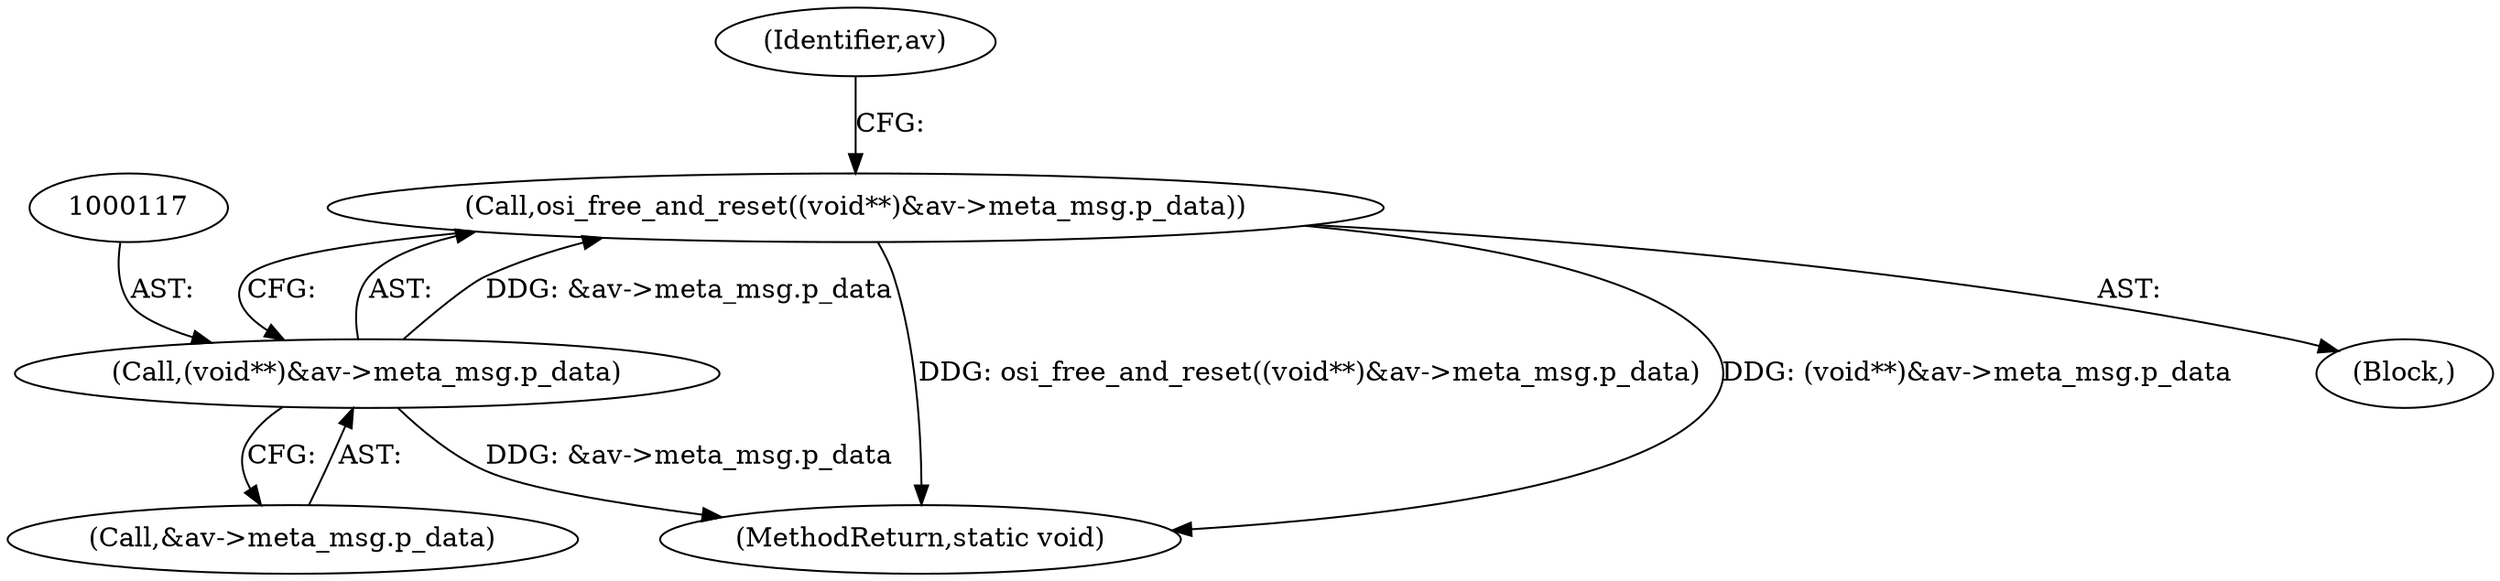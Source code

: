 digraph "0_Android_dd28d8ddf2985d654781770c691c60b45d7f32b4_0@API" {
"1000115" [label="(Call,osi_free_and_reset((void**)&av->meta_msg.p_data))"];
"1000116" [label="(Call,(void**)&av->meta_msg.p_data)"];
"1000116" [label="(Call,(void**)&av->meta_msg.p_data)"];
"1000189" [label="(MethodReturn,static void)"];
"1000118" [label="(Call,&av->meta_msg.p_data)"];
"1000127" [label="(Identifier,av)"];
"1000115" [label="(Call,osi_free_and_reset((void**)&av->meta_msg.p_data))"];
"1000108" [label="(Block,)"];
"1000115" -> "1000108"  [label="AST: "];
"1000115" -> "1000116"  [label="CFG: "];
"1000116" -> "1000115"  [label="AST: "];
"1000127" -> "1000115"  [label="CFG: "];
"1000115" -> "1000189"  [label="DDG: osi_free_and_reset((void**)&av->meta_msg.p_data)"];
"1000115" -> "1000189"  [label="DDG: (void**)&av->meta_msg.p_data"];
"1000116" -> "1000115"  [label="DDG: &av->meta_msg.p_data"];
"1000116" -> "1000118"  [label="CFG: "];
"1000117" -> "1000116"  [label="AST: "];
"1000118" -> "1000116"  [label="AST: "];
"1000116" -> "1000189"  [label="DDG: &av->meta_msg.p_data"];
}
